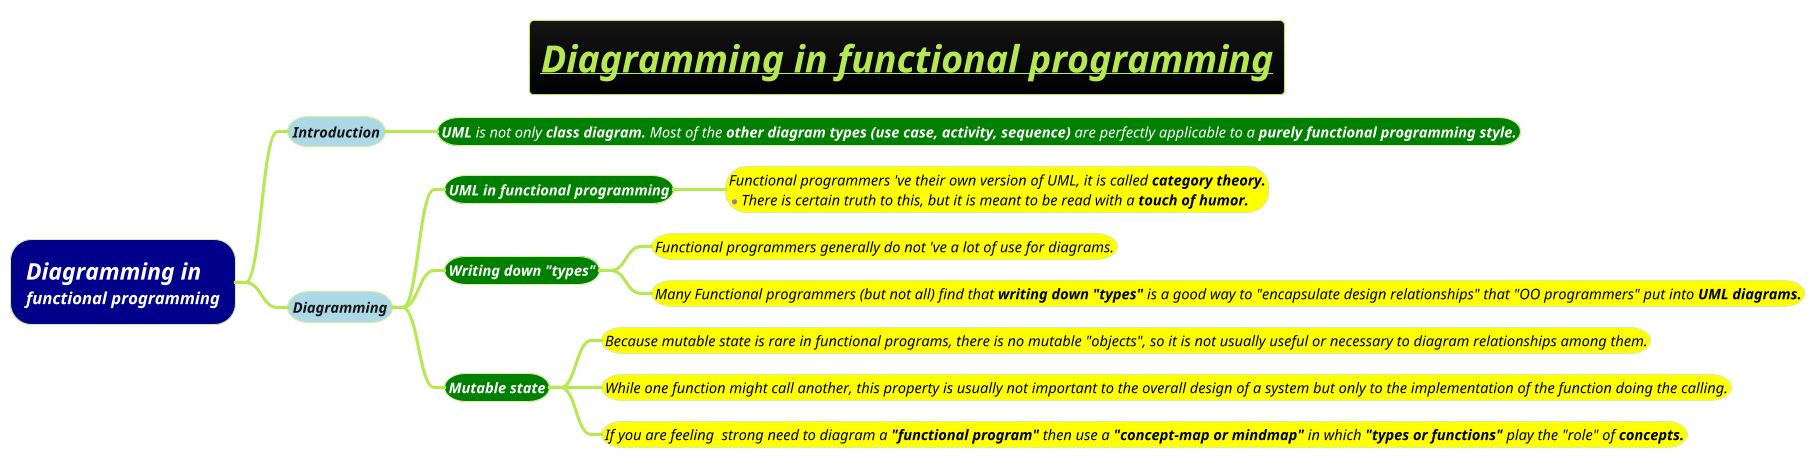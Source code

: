 @startmindmap
title =<b><i><u>Diagramming in functional programming
!theme hacker

*[#darkblue] ==<color #white><i>Diagramming in \n<color #white><i>functional programming
**[#lightblue] <i>Introduction
***[#green] <size:14><color #white><i>**UML** is not only **class diagram.** Most of the **other diagram types (use case, activity, sequence)** are perfectly applicable to a <b>purely functional programming style.
**[#lightblue] <i>Diagramming
***[#green] <size:14><color #white><i><b>UML in functional programming
****[#yellow] <size:14><color #black><i>Functional programmers 've their own version of UML, it is called <b>category theory.\n*<size:14><color #black><i>There is certain truth to this, but it is meant to be read with a <b>touch of humor.
***[#green] <size:14><color #white><i><b>Writing down "types"
****[#yellow] <size:14><color #black><i>Functional programmers generally do not 've a lot of use for diagrams.
****[#yellow] <size:14><color #black><i>Many Functional programmers (but not all) find that **writing down "types"** is a good way to "encapsulate design relationships" that "OO programmers" put into <b>UML diagrams.
***[#green] <size:14><color #white><i><b>Mutable state
****[#yellow] <size:14><color #black><i>Because mutable state is rare in functional programs, there is no mutable "objects", so it is not usually useful or necessary to diagram relationships among them.
****[#yellow] <size:14><color #black><i>While one function might call another, this property is usually not important to the overall design of a system but only to the implementation of the function doing the calling.
****[#yellow] <size:14><color #black><i>If you are feeling  strong need to diagram a **"functional program"** then use a **"concept-map or mindmap"** in which **"types or functions"** play the "role" of <b>concepts.

@endmindmap

